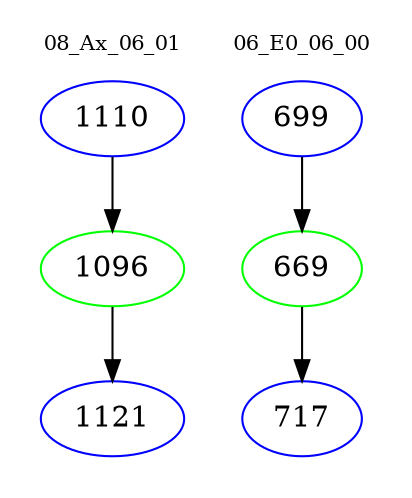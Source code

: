 digraph{
subgraph cluster_0 {
color = white
label = "08_Ax_06_01";
fontsize=10;
T0_1110 [label="1110", color="blue"]
T0_1110 -> T0_1096 [color="black"]
T0_1096 [label="1096", color="green"]
T0_1096 -> T0_1121 [color="black"]
T0_1121 [label="1121", color="blue"]
}
subgraph cluster_1 {
color = white
label = "06_E0_06_00";
fontsize=10;
T1_699 [label="699", color="blue"]
T1_699 -> T1_669 [color="black"]
T1_669 [label="669", color="green"]
T1_669 -> T1_717 [color="black"]
T1_717 [label="717", color="blue"]
}
}
